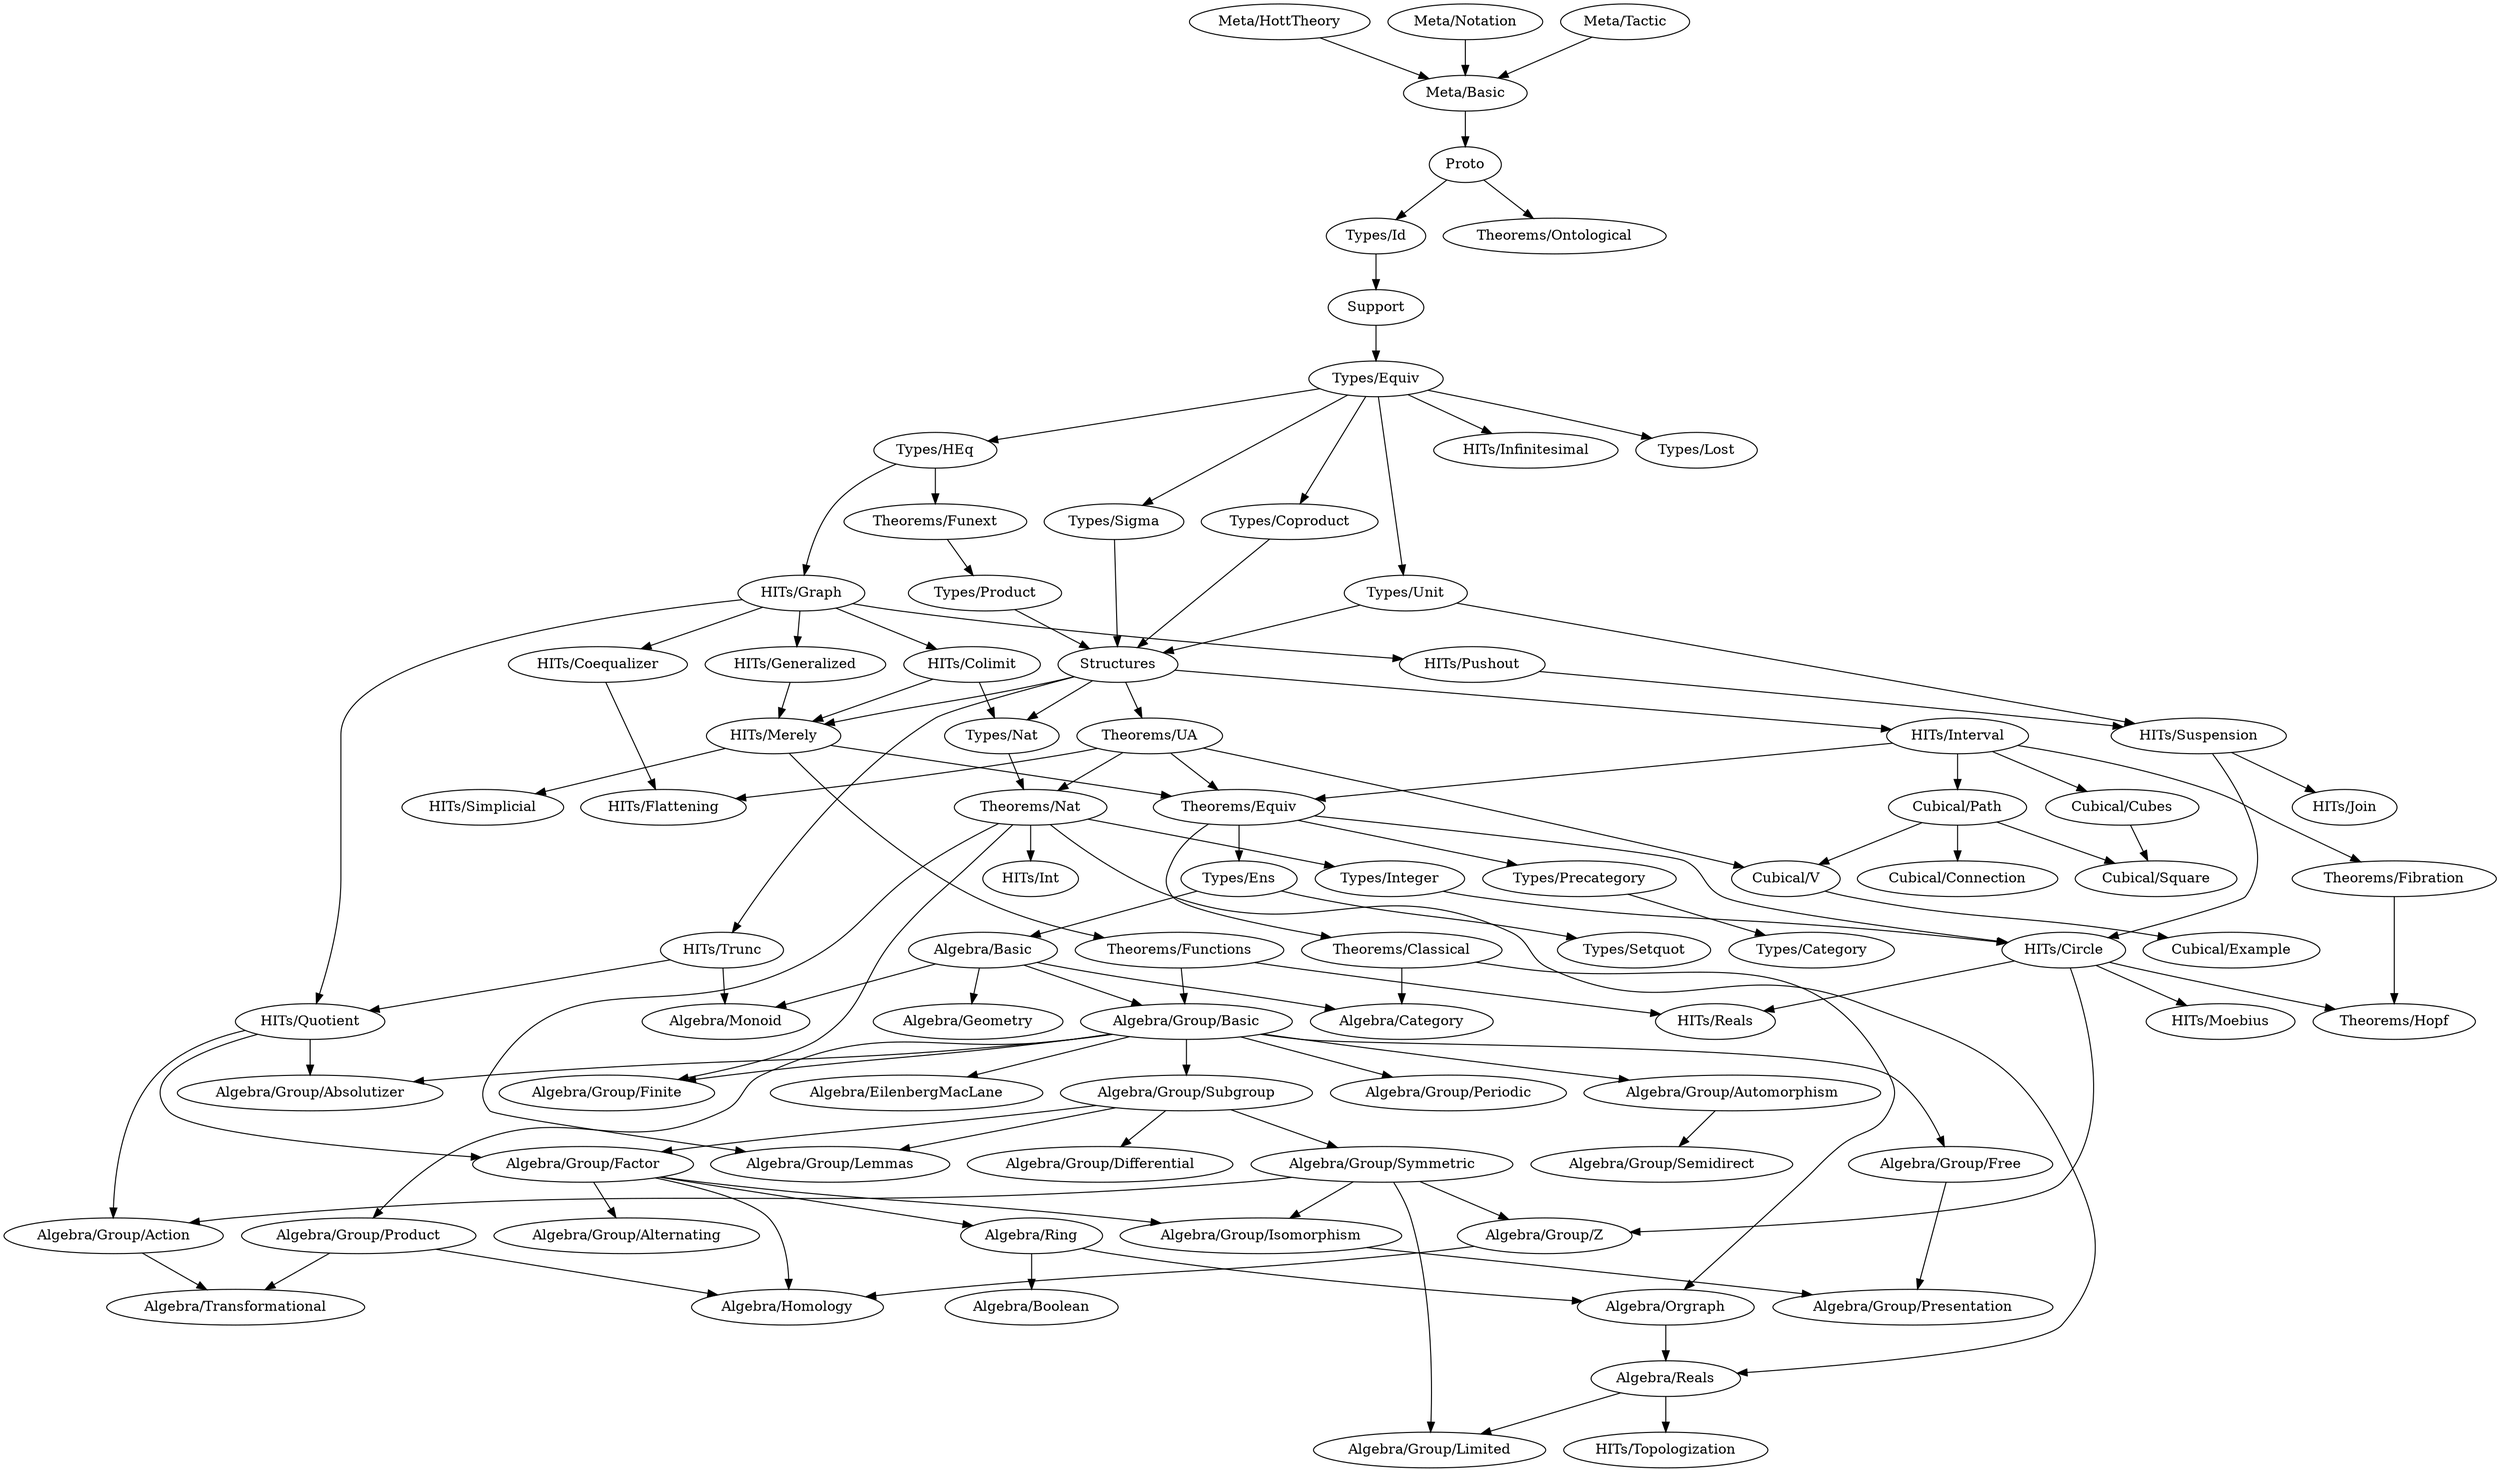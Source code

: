 digraph dependency_map {
  Proto -> { "Types/Id", "Theorems/Ontological"}
  Support -> "Types/Equiv"
  Structures -> {
    "HITs/Interval",
    "HITs/Merely",
    "HITs/Trunc",
    "Types/Nat",
    "Theorems/UA"
  }

  subgraph Algebra {
    "Algebra/Basic" -> {
      "Algebra/Category",
      "Algebra/Monoid",
      "Algebra/Geometry",
      "Algebra/Group/Basic"
    }
    "Algebra/Boolean"
    "Algebra/Category"
    "Algebra/EilenbergMacLane"
    "Algebra/Geometry"
    "Algebra/Homology"
    "Algebra/Monoid"
    "Algebra/Orgraph" -> { "Algebra/Reals" }
    "Algebra/Reals" -> { "Algebra/Group/Limited", "HITs/Topologization" }
    "Algebra/Ring" -> { "Algebra/Boolean", "Algebra/Orgraph" }
    "Algebra/Transformational"
  }

  subgraph "Algebra/Group" {
    "Algebra/Group/Absolutizer"
    "Algebra/Group/Action" -> "Algebra/Transformational"
    "Algebra/Group/Alternating"
    "Algebra/Group/Automorphism" -> "Algebra/Group/Semidirect"
    "Algebra/Group/Basic" -> {
      "Algebra/EilenbergMacLane",
      "Algebra/Group/Finite",
      "Algebra/Group/Absolutizer",
      "Algebra/Group/Automorphism",
      "Algebra/Group/Free",
      "Algebra/Group/Periodic",
      "Algebra/Group/Product",
      "Algebra/Group/Subgroup"
    }
    "Algebra/Group/Differential"
    "Algebra/Group/Factor" -> {
      "Algebra/Homology",
      "Algebra/Ring",
      "Algebra/Group/Alternating",
      "Algebra/Group/Isomorphism"
    }
    "Algebra/Group/Finite"
    "Algebra/Group/Free" -> "Algebra/Group/Presentation"
    "Algebra/Group/Isomorphism" -> "Algebra/Group/Presentation"
    "Algebra/Group/Lemmas"
    "Algebra/Group/Limited"
    "Algebra/Group/Periodic"
    "Algebra/Group/Presentation"
    "Algebra/Group/Product" -> { "Algebra/Homology", "Algebra/Transformational" }
    "Algebra/Group/Semidirect"
    "Algebra/Group/Subgroup" -> {
      "Algebra/Group/Differential",
      "Algebra/Group/Factor",
      "Algebra/Group/Lemmas",
      "Algebra/Group/Symmetric"
    }
    "Algebra/Group/Symmetric" -> {
      "Algebra/Group/Limited",
      "Algebra/Group/Z",
      "Algebra/Group/Action",
      "Algebra/Group/Isomorphism"
    }
    "Algebra/Group/Z" -> { "Algebra/Homology" }
  }

  subgraph Types {
    "Types/Category"
    "Types/Coproduct" -> { Structures }
    "Types/Id" -> { Support }
    "Types/Ens" -> { "Algebra/Basic", "Types/Setquot" }
    "Types/Equiv" -> {
      "Types/HEq",
      "HITs/Infinitesimal",
      "Types/Coproduct",
      "Types/Lost",
      "Types/Unit",
      "Types/Sigma"
    }
    "Types/HEq" -> {
      "HITs/Graph", "Theorems/Funext"
    }
    "Types/Integer" -> "HITs/Circle"
    "Types/Lost"
    "Types/Nat" -> { "Theorems/Nat" }
    "Types/Precategory" -> { "Types/Category" }
    "Types/Product" -> { Structures }
    "Types/Setquot"
    "Types/Sigma" -> { Structures }
    "Types/Unit" -> { Structures, "HITs/Suspension" }
  }

  subgraph HITs {
    "HITs/Circle" -> {
      "Algebra/Group/Z",
      "Theorems/Hopf",
      "HITs/Moebius",
      "HITs/Reals"
    }
    "HITs/Coequalizer" -> { "HITs/Flattening" }
    "HITs/Colimit" -> { "HITs/Merely", "Types/Nat" }
    "HITs/Flattening"
    "HITs/Generalized" -> "HITs/Merely"
    "HITs/Graph" -> {
      "HITs/Coequalizer",
      "HITs/Colimit",
      "HITs/Generalized",
      "HITs/Pushout",
      "HITs/Quotient"
    }
    "HITs/Infinitesimal"
    "HITs/Interval" -> {
      "Cubical/Cubes",
      "Cubical/Path",
      "Theorems/Equiv",
      "Theorems/Fibration"
    }
    "HITs/Join"
    "HITs/Merely" -> {
      "Theorems/Equiv",
      "HITs/Simplicial",
      "Theorems/Functions"
    }
    "HITs/Moebius"
    "HITs/Pushout" -> {
      "HITs/Suspension"
    }
    "HITs/Quotient" -> {
      "Algebra/Group/Absolutizer",
      "Algebra/Group/Action",
      "Algebra/Group/Factor"
    }
    "HITs/Reals"
    "HITs/Simplicial"
    "HITs/Suspension" -> { "HITs/Circle", "HITs/Join" }
    "HITs/Topologization"
    "HITs/Trunc" -> { "Algebra/Monoid", "HITs/Quotient" }
  }

  subgraph Cubical {
    "Cubical/Connection"
    "Cubical/Cubes" -> "Cubical/Square"
    "Cubical/Example"
    "Cubical/Path" -> {
      "Cubical/Square",
      "Cubical/V",
      "Cubical/Connection"
    }
    "Cubical/Square"
    "Cubical/V" -> { "Cubical/Example" }
  }

  subgraph Meta {
    "Meta/Basic" -> Proto
    "Meta/HottTheory" -> "Meta/Basic"
    "Meta/Notation" -> "Meta/Basic"
    "Meta/Tactic" -> "Meta/Basic"
  }

  subgraph Theorems {
    "Theorems/Classical" -> { "Algebra/Category", "Algebra/Orgraph" }
    "Theorems/Fibration" -> { "Theorems/Hopf" }
    "Theorems/Functions" -> { "HITs/Reals", "Algebra/Group/Basic" }
    "Theorems/Funext" -> { "Types/Product" }
    "Theorems/Hopf"
    "Theorems/Ontological"
    "Theorems/Nat" -> {
      "Algebra/Group/Finite",
      "Algebra/Reals",
      "HITs/Int",
      "Types/Integer",
      "Algebra/Group/Lemmas"
    }
    "Theorems/Equiv" -> {
      "HITs/Circle",
      "Types/Ens",
      "Types/Precategory",
      "Theorems/Classical"
    }
    "Theorems/UA" -> {
      "HITs/Flattening",
      "Theorems/Nat",
      "Theorems/Equiv",
      "Cubical/V"
    }
  }
}